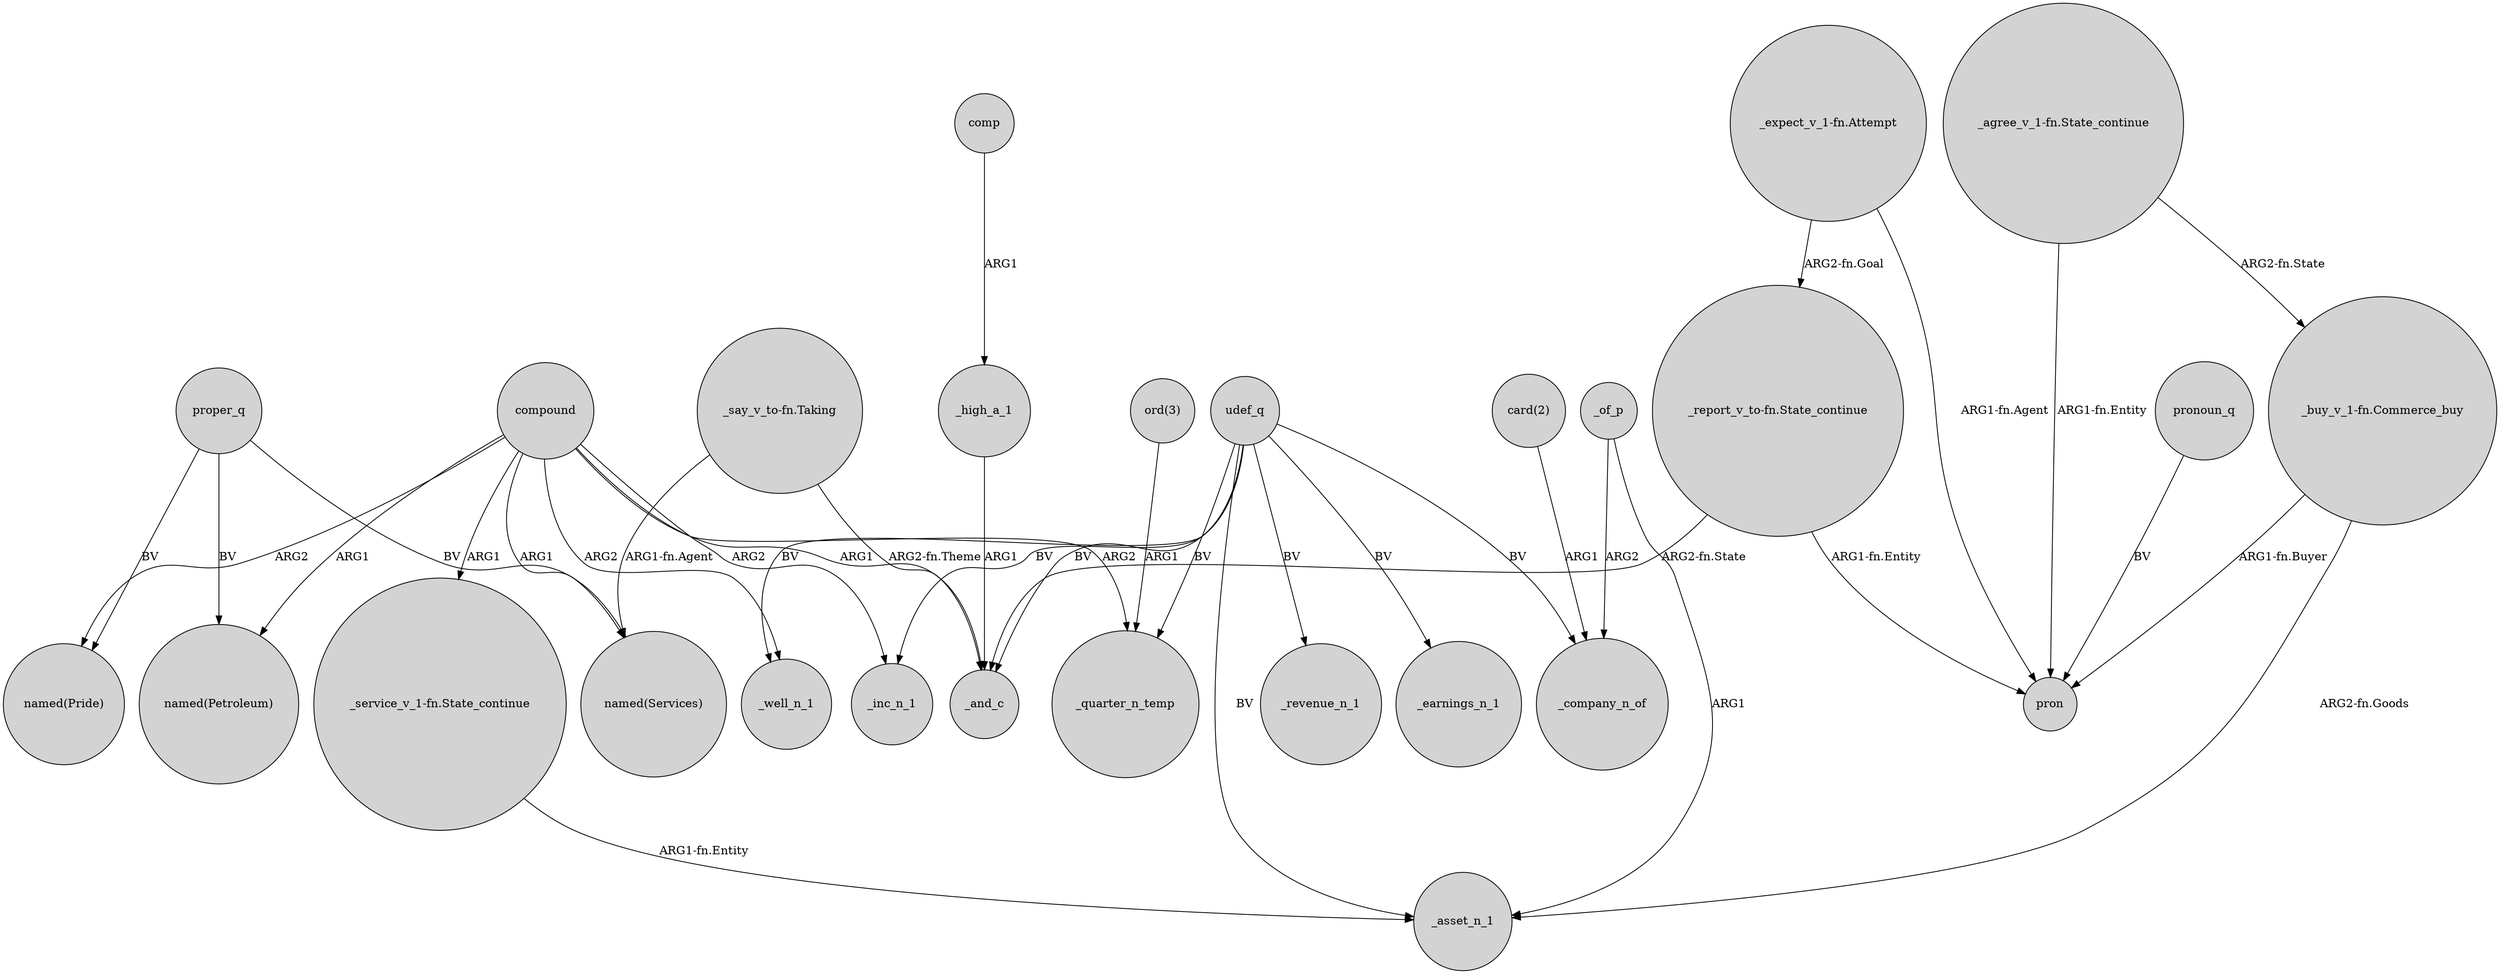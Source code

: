 digraph {
	node [shape=circle style=filled]
	compound -> _and_c [label=ARG1]
	"_expect_v_1-fn.Attempt" -> pron [label="ARG1-fn.Agent"]
	compound -> "named(Petroleum)" [label=ARG1]
	"ord(3)" -> _quarter_n_temp [label=ARG1]
	"_say_v_to-fn.Taking" -> "named(Services)" [label="ARG1-fn.Agent"]
	"_expect_v_1-fn.Attempt" -> "_report_v_to-fn.State_continue" [label="ARG2-fn.Goal"]
	"_buy_v_1-fn.Commerce_buy" -> pron [label="ARG1-fn.Buyer"]
	"_say_v_to-fn.Taking" -> _and_c [label="ARG2-fn.Theme"]
	proper_q -> "named(Petroleum)" [label=BV]
	_of_p -> _asset_n_1 [label=ARG1]
	"_report_v_to-fn.State_continue" -> pron [label="ARG1-fn.Entity"]
	"_report_v_to-fn.State_continue" -> _and_c [label="ARG2-fn.State"]
	udef_q -> _and_c [label=BV]
	udef_q -> _asset_n_1 [label=BV]
	udef_q -> _revenue_n_1 [label=BV]
	compound -> "_service_v_1-fn.State_continue" [label=ARG1]
	pronoun_q -> pron [label=BV]
	udef_q -> _inc_n_1 [label=BV]
	compound -> "named(Services)" [label=ARG1]
	compound -> _inc_n_1 [label=ARG2]
	compound -> "named(Pride)" [label=ARG2]
	compound -> _quarter_n_temp [label=ARG2]
	udef_q -> _earnings_n_1 [label=BV]
	comp -> _high_a_1 [label=ARG1]
	compound -> _well_n_1 [label=ARG2]
	udef_q -> _company_n_of [label=BV]
	proper_q -> "named(Pride)" [label=BV]
	"_service_v_1-fn.State_continue" -> _asset_n_1 [label="ARG1-fn.Entity"]
	_of_p -> _company_n_of [label=ARG2]
	udef_q -> _quarter_n_temp [label=BV]
	udef_q -> _well_n_1 [label=BV]
	"_agree_v_1-fn.State_continue" -> pron [label="ARG1-fn.Entity"]
	"_agree_v_1-fn.State_continue" -> "_buy_v_1-fn.Commerce_buy" [label="ARG2-fn.State"]
	"card(2)" -> _company_n_of [label=ARG1]
	proper_q -> "named(Services)" [label=BV]
	"_buy_v_1-fn.Commerce_buy" -> _asset_n_1 [label="ARG2-fn.Goods"]
	_high_a_1 -> _and_c [label=ARG1]
}
